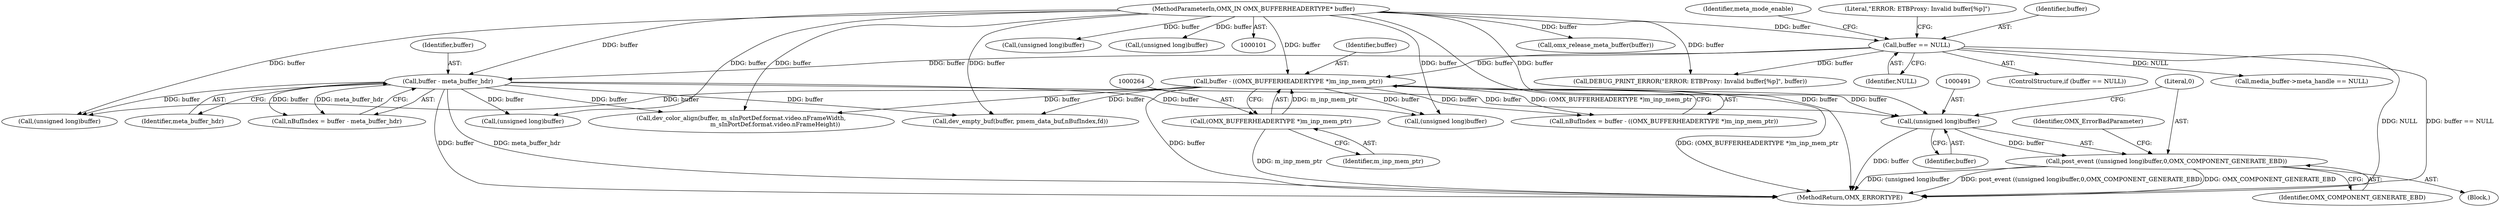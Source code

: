 digraph "0_Android_4ed06d14080d8667d5be14eed200e378cba78345_0@pointer" {
"1000490" [label="(Call,(unsigned long)buffer)"];
"1000159" [label="(Call,buffer - meta_buffer_hdr)"];
"1000138" [label="(Call,buffer == NULL)"];
"1000103" [label="(MethodParameterIn,OMX_IN OMX_BUFFERHEADERTYPE* buffer)"];
"1000261" [label="(Call,buffer - ((OMX_BUFFERHEADERTYPE *)m_inp_mem_ptr))"];
"1000263" [label="(Call,(OMX_BUFFERHEADERTYPE *)m_inp_mem_ptr)"];
"1000489" [label="(Call,post_event ((unsigned long)buffer,0,OMX_COMPONENT_GENERATE_EBD))"];
"1000493" [label="(Literal,0)"];
"1000161" [label="(Identifier,meta_buffer_hdr)"];
"1000138" [label="(Call,buffer == NULL)"];
"1000159" [label="(Call,buffer - meta_buffer_hdr)"];
"1000160" [label="(Identifier,buffer)"];
"1000149" [label="(Identifier,meta_mode_enable)"];
"1000496" [label="(Identifier,OMX_ErrorBadParameter)"];
"1000494" [label="(Identifier,OMX_COMPONENT_GENERATE_EBD)"];
"1000286" [label="(Call,(unsigned long)buffer)"];
"1000262" [label="(Identifier,buffer)"];
"1000562" [label="(Call,dev_color_align(buffer, m_sInPortDef.format.video.nFrameWidth,\n                                    m_sInPortDef.format.video.nFrameHeight))"];
"1000157" [label="(Call,nBufIndex = buffer - meta_buffer_hdr)"];
"1000490" [label="(Call,(unsigned long)buffer)"];
"1000600" [label="(Call,omx_release_meta_buffer(buffer))"];
"1000250" [label="(Call,(unsigned long)buffer)"];
"1000486" [label="(Block,)"];
"1000261" [label="(Call,buffer - ((OMX_BUFFERHEADERTYPE *)m_inp_mem_ptr))"];
"1000265" [label="(Identifier,m_inp_mem_ptr)"];
"1000212" [label="(Call,media_buffer->meta_handle == NULL)"];
"1000591" [label="(Call,dev_empty_buf(buffer, pmem_data_buf,nBufIndex,fd))"];
"1000103" [label="(MethodParameterIn,OMX_IN OMX_BUFFERHEADERTYPE* buffer)"];
"1000263" [label="(Call,(OMX_BUFFERHEADERTYPE *)m_inp_mem_ptr)"];
"1000259" [label="(Call,nBufIndex = buffer - ((OMX_BUFFERHEADERTYPE *)m_inp_mem_ptr))"];
"1000142" [label="(Call,DEBUG_PRINT_ERROR(\"ERROR: ETBProxy: Invalid buffer[%p]\", buffer))"];
"1000445" [label="(Call,(unsigned long)buffer)"];
"1000619" [label="(MethodReturn,OMX_ERRORTYPE)"];
"1000140" [label="(Identifier,NULL)"];
"1000582" [label="(Call,(unsigned long)buffer)"];
"1000143" [label="(Literal,\"ERROR: ETBProxy: Invalid buffer[%p]\")"];
"1000603" [label="(Call,(unsigned long)buffer)"];
"1000139" [label="(Identifier,buffer)"];
"1000492" [label="(Identifier,buffer)"];
"1000137" [label="(ControlStructure,if (buffer == NULL))"];
"1000489" [label="(Call,post_event ((unsigned long)buffer,0,OMX_COMPONENT_GENERATE_EBD))"];
"1000490" -> "1000489"  [label="AST: "];
"1000490" -> "1000492"  [label="CFG: "];
"1000491" -> "1000490"  [label="AST: "];
"1000492" -> "1000490"  [label="AST: "];
"1000493" -> "1000490"  [label="CFG: "];
"1000490" -> "1000619"  [label="DDG: buffer"];
"1000490" -> "1000489"  [label="DDG: buffer"];
"1000159" -> "1000490"  [label="DDG: buffer"];
"1000261" -> "1000490"  [label="DDG: buffer"];
"1000103" -> "1000490"  [label="DDG: buffer"];
"1000159" -> "1000157"  [label="AST: "];
"1000159" -> "1000161"  [label="CFG: "];
"1000160" -> "1000159"  [label="AST: "];
"1000161" -> "1000159"  [label="AST: "];
"1000157" -> "1000159"  [label="CFG: "];
"1000159" -> "1000619"  [label="DDG: buffer"];
"1000159" -> "1000619"  [label="DDG: meta_buffer_hdr"];
"1000159" -> "1000157"  [label="DDG: buffer"];
"1000159" -> "1000157"  [label="DDG: meta_buffer_hdr"];
"1000138" -> "1000159"  [label="DDG: buffer"];
"1000103" -> "1000159"  [label="DDG: buffer"];
"1000159" -> "1000250"  [label="DDG: buffer"];
"1000159" -> "1000286"  [label="DDG: buffer"];
"1000159" -> "1000445"  [label="DDG: buffer"];
"1000159" -> "1000562"  [label="DDG: buffer"];
"1000159" -> "1000591"  [label="DDG: buffer"];
"1000138" -> "1000137"  [label="AST: "];
"1000138" -> "1000140"  [label="CFG: "];
"1000139" -> "1000138"  [label="AST: "];
"1000140" -> "1000138"  [label="AST: "];
"1000143" -> "1000138"  [label="CFG: "];
"1000149" -> "1000138"  [label="CFG: "];
"1000138" -> "1000619"  [label="DDG: NULL"];
"1000138" -> "1000619"  [label="DDG: buffer == NULL"];
"1000103" -> "1000138"  [label="DDG: buffer"];
"1000138" -> "1000142"  [label="DDG: buffer"];
"1000138" -> "1000212"  [label="DDG: NULL"];
"1000138" -> "1000261"  [label="DDG: buffer"];
"1000103" -> "1000101"  [label="AST: "];
"1000103" -> "1000619"  [label="DDG: buffer"];
"1000103" -> "1000142"  [label="DDG: buffer"];
"1000103" -> "1000250"  [label="DDG: buffer"];
"1000103" -> "1000261"  [label="DDG: buffer"];
"1000103" -> "1000286"  [label="DDG: buffer"];
"1000103" -> "1000445"  [label="DDG: buffer"];
"1000103" -> "1000562"  [label="DDG: buffer"];
"1000103" -> "1000582"  [label="DDG: buffer"];
"1000103" -> "1000591"  [label="DDG: buffer"];
"1000103" -> "1000600"  [label="DDG: buffer"];
"1000103" -> "1000603"  [label="DDG: buffer"];
"1000261" -> "1000259"  [label="AST: "];
"1000261" -> "1000263"  [label="CFG: "];
"1000262" -> "1000261"  [label="AST: "];
"1000263" -> "1000261"  [label="AST: "];
"1000259" -> "1000261"  [label="CFG: "];
"1000261" -> "1000619"  [label="DDG: (OMX_BUFFERHEADERTYPE *)m_inp_mem_ptr"];
"1000261" -> "1000619"  [label="DDG: buffer"];
"1000261" -> "1000259"  [label="DDG: buffer"];
"1000261" -> "1000259"  [label="DDG: (OMX_BUFFERHEADERTYPE *)m_inp_mem_ptr"];
"1000263" -> "1000261"  [label="DDG: m_inp_mem_ptr"];
"1000261" -> "1000286"  [label="DDG: buffer"];
"1000261" -> "1000445"  [label="DDG: buffer"];
"1000261" -> "1000562"  [label="DDG: buffer"];
"1000261" -> "1000591"  [label="DDG: buffer"];
"1000263" -> "1000265"  [label="CFG: "];
"1000264" -> "1000263"  [label="AST: "];
"1000265" -> "1000263"  [label="AST: "];
"1000263" -> "1000619"  [label="DDG: m_inp_mem_ptr"];
"1000489" -> "1000486"  [label="AST: "];
"1000489" -> "1000494"  [label="CFG: "];
"1000493" -> "1000489"  [label="AST: "];
"1000494" -> "1000489"  [label="AST: "];
"1000496" -> "1000489"  [label="CFG: "];
"1000489" -> "1000619"  [label="DDG: post_event ((unsigned long)buffer,0,OMX_COMPONENT_GENERATE_EBD)"];
"1000489" -> "1000619"  [label="DDG: OMX_COMPONENT_GENERATE_EBD"];
"1000489" -> "1000619"  [label="DDG: (unsigned long)buffer"];
}
